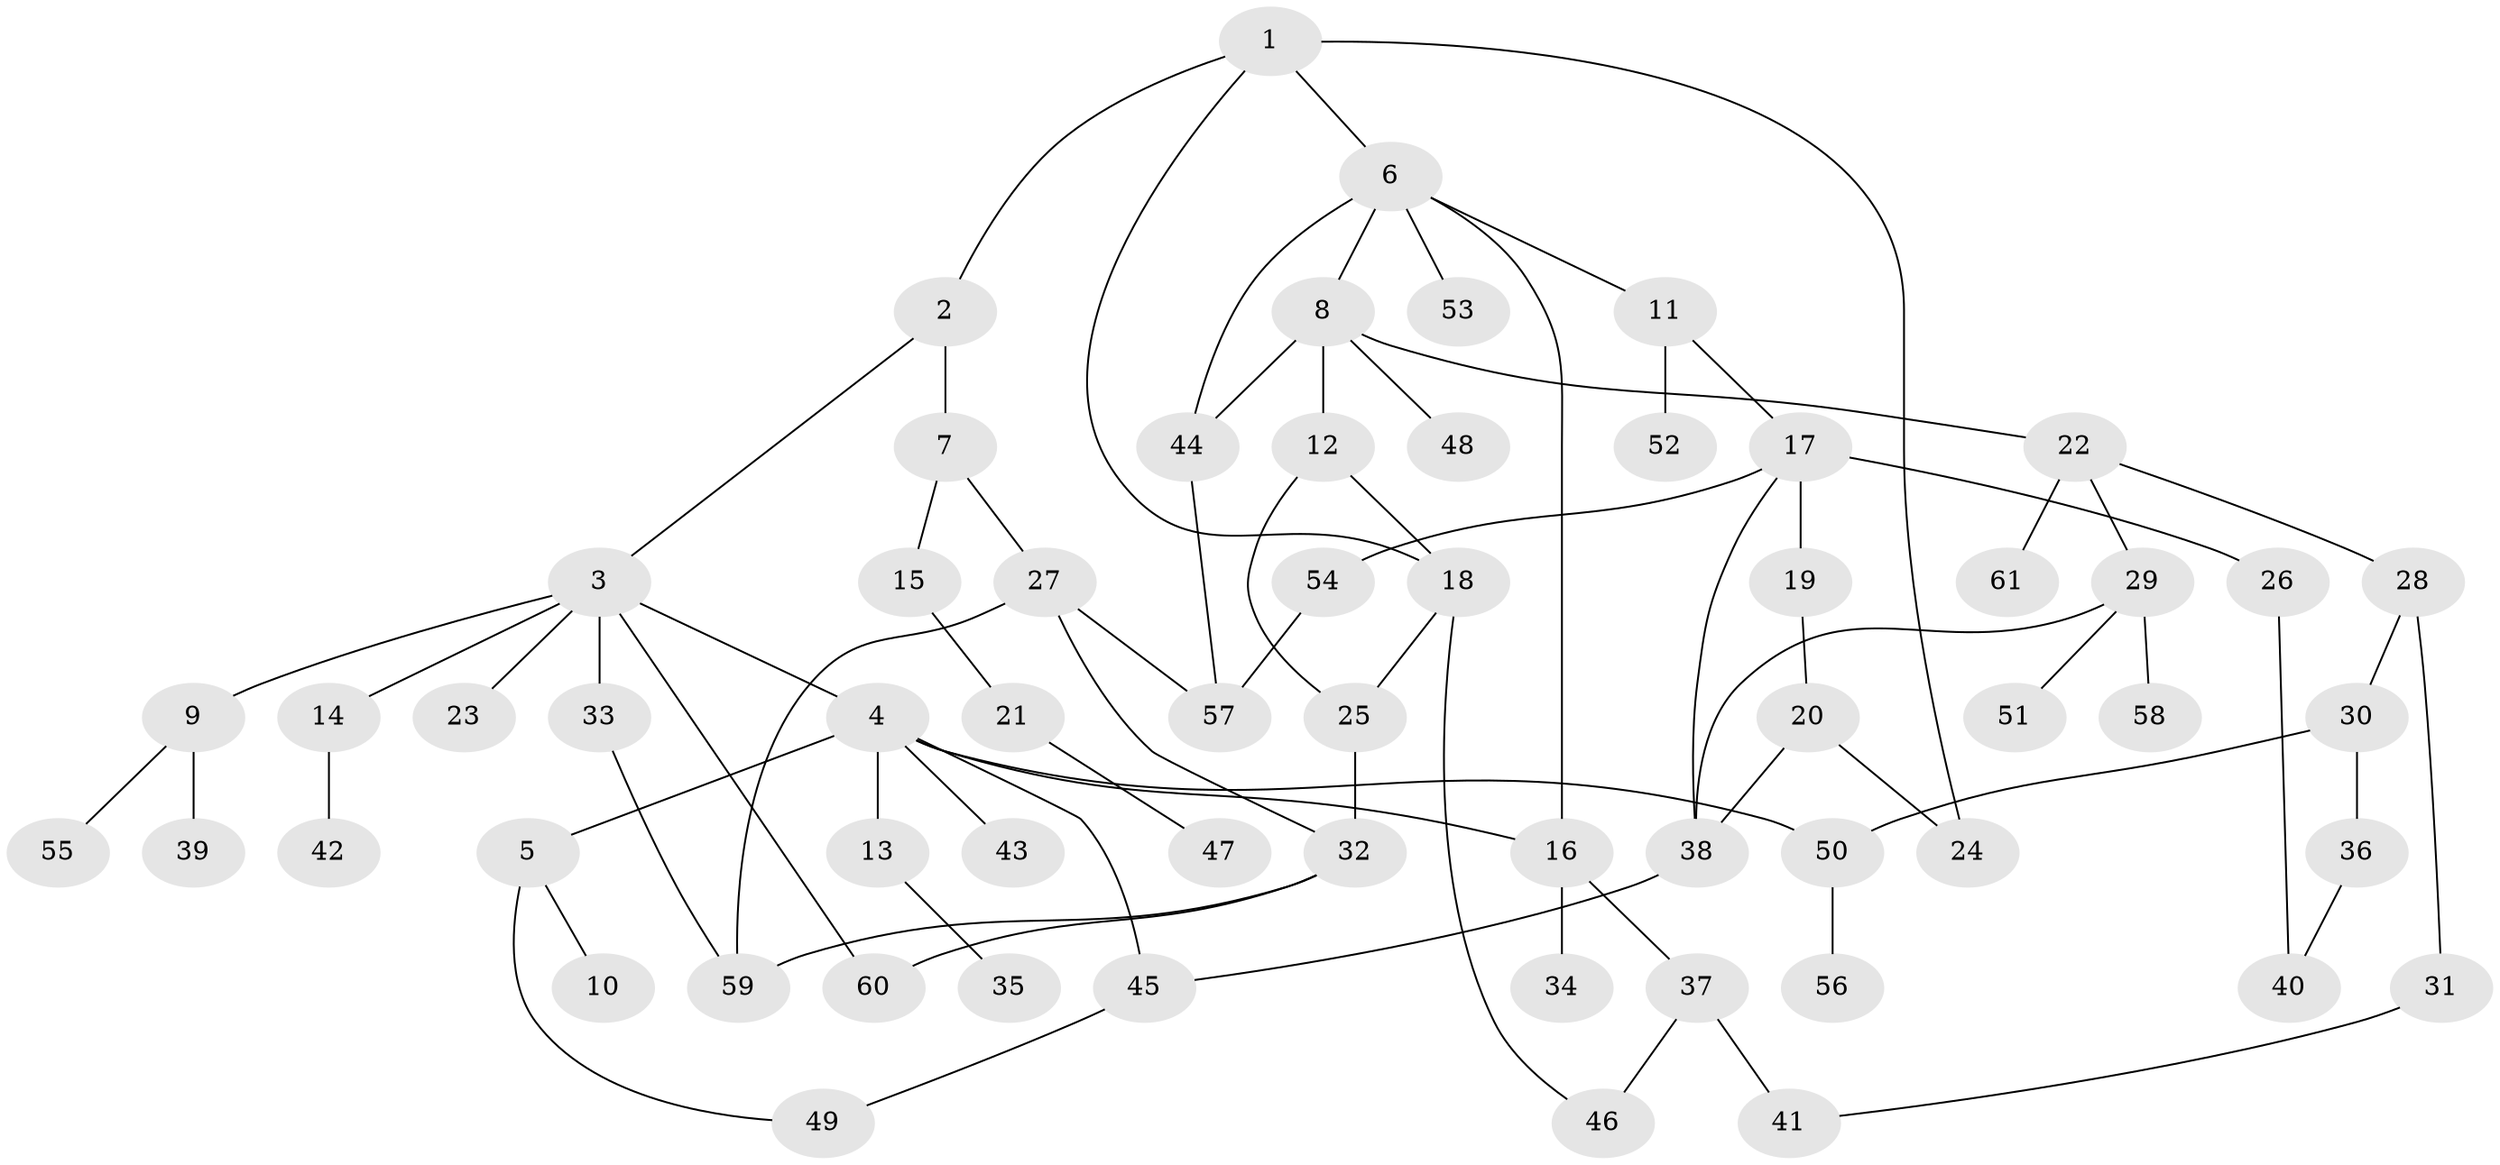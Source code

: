 // Generated by graph-tools (version 1.1) at 2025/34/03/09/25 02:34:32]
// undirected, 61 vertices, 79 edges
graph export_dot {
graph [start="1"]
  node [color=gray90,style=filled];
  1;
  2;
  3;
  4;
  5;
  6;
  7;
  8;
  9;
  10;
  11;
  12;
  13;
  14;
  15;
  16;
  17;
  18;
  19;
  20;
  21;
  22;
  23;
  24;
  25;
  26;
  27;
  28;
  29;
  30;
  31;
  32;
  33;
  34;
  35;
  36;
  37;
  38;
  39;
  40;
  41;
  42;
  43;
  44;
  45;
  46;
  47;
  48;
  49;
  50;
  51;
  52;
  53;
  54;
  55;
  56;
  57;
  58;
  59;
  60;
  61;
  1 -- 2;
  1 -- 6;
  1 -- 18;
  1 -- 24;
  2 -- 3;
  2 -- 7;
  3 -- 4;
  3 -- 9;
  3 -- 14;
  3 -- 23;
  3 -- 33;
  3 -- 60;
  4 -- 5;
  4 -- 13;
  4 -- 16;
  4 -- 43;
  4 -- 45;
  4 -- 50;
  5 -- 10;
  5 -- 49;
  6 -- 8;
  6 -- 11;
  6 -- 44;
  6 -- 53;
  6 -- 16;
  7 -- 15;
  7 -- 27;
  8 -- 12;
  8 -- 22;
  8 -- 48;
  8 -- 44;
  9 -- 39;
  9 -- 55;
  11 -- 17;
  11 -- 52;
  12 -- 18;
  12 -- 25;
  13 -- 35;
  14 -- 42;
  15 -- 21;
  16 -- 34;
  16 -- 37;
  17 -- 19;
  17 -- 26;
  17 -- 54;
  17 -- 38;
  18 -- 25;
  18 -- 46;
  19 -- 20;
  20 -- 38;
  20 -- 24;
  21 -- 47;
  22 -- 28;
  22 -- 29;
  22 -- 61;
  25 -- 32;
  26 -- 40;
  27 -- 59;
  27 -- 32;
  27 -- 57;
  28 -- 30;
  28 -- 31;
  29 -- 38;
  29 -- 51;
  29 -- 58;
  30 -- 36;
  30 -- 50;
  31 -- 41;
  32 -- 60;
  32 -- 59;
  33 -- 59;
  36 -- 40;
  37 -- 46;
  37 -- 41;
  38 -- 45;
  44 -- 57;
  45 -- 49;
  50 -- 56;
  54 -- 57;
}
